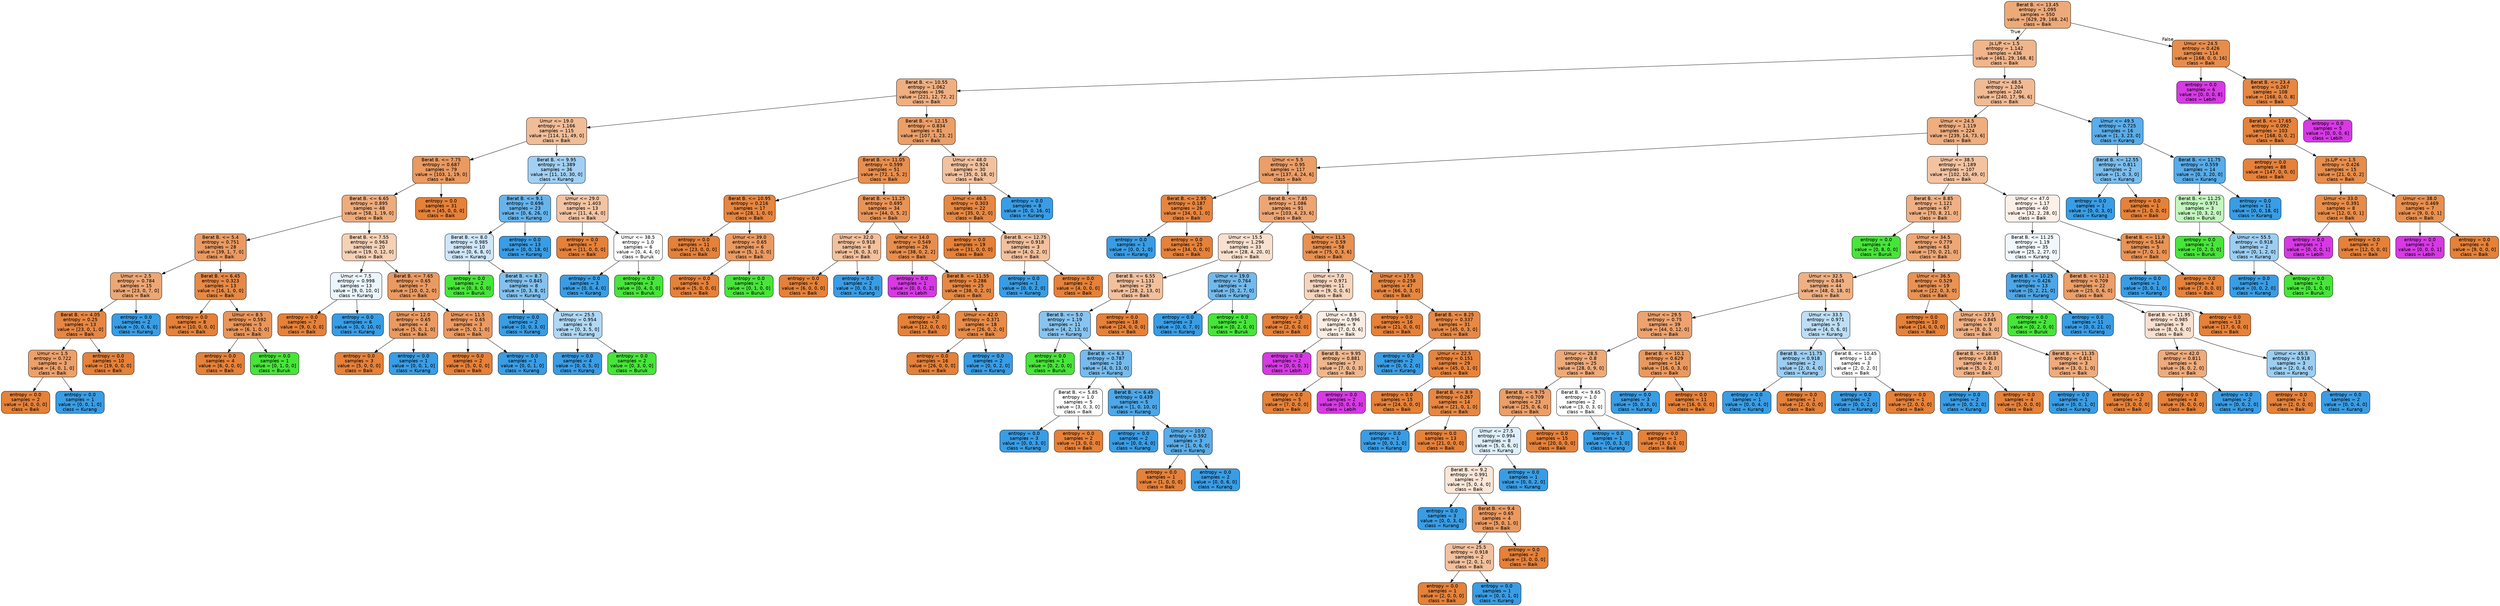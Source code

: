 digraph Tree {
node [shape=box, style="filled, rounded", color="black", fontname=helvetica] ;
edge [fontname=helvetica] ;
0 [label="Berat B. <= 13.45\nentropy = 1.095\nsamples = 550\nvalue = [629, 29, 168, 24]\nclass = Baik", fillcolor="#edaa79"] ;
1 [label="Js.L/P <= 1.5\nentropy = 1.142\nsamples = 436\nvalue = [461, 29, 168, 8]\nclass = Baik", fillcolor="#f0b58b"] ;
0 -> 1 [labeldistance=2.5, labelangle=45, headlabel="True"] ;
2 [label="Berat B. <= 10.55\nentropy = 1.062\nsamples = 196\nvalue = [221, 12, 72, 2]\nclass = Baik", fillcolor="#efaf81"] ;
1 -> 2 ;
3 [label="Umur <= 19.0\nentropy = 1.166\nsamples = 115\nvalue = [114, 11, 49, 0]\nclass = Baik", fillcolor="#f1bd98"] ;
2 -> 3 ;
4 [label="Berat B. <= 7.75\nentropy = 0.687\nsamples = 79\nvalue = [103, 1, 19, 0]\nclass = Baik", fillcolor="#ea995f"] ;
3 -> 4 ;
5 [label="Berat B. <= 6.65\nentropy = 0.895\nsamples = 48\nvalue = [58, 1, 19, 0]\nclass = Baik", fillcolor="#eeac7c"] ;
4 -> 5 ;
6 [label="Berat B. <= 5.4\nentropy = 0.751\nsamples = 28\nvalue = [39, 1, 7, 0]\nclass = Baik", fillcolor="#ea9a61"] ;
5 -> 6 ;
7 [label="Umur <= 2.5\nentropy = 0.784\nsamples = 15\nvalue = [23, 0, 7, 0]\nclass = Baik", fillcolor="#eda775"] ;
6 -> 7 ;
8 [label="Berat B. <= 4.05\nentropy = 0.25\nsamples = 13\nvalue = [23, 0, 1, 0]\nclass = Baik", fillcolor="#e68642"] ;
7 -> 8 ;
9 [label="Umur <= 1.5\nentropy = 0.722\nsamples = 3\nvalue = [4, 0, 1, 0]\nclass = Baik", fillcolor="#eca06a"] ;
8 -> 9 ;
10 [label="entropy = 0.0\nsamples = 2\nvalue = [4, 0, 0, 0]\nclass = Baik", fillcolor="#e58139"] ;
9 -> 10 ;
11 [label="entropy = 0.0\nsamples = 1\nvalue = [0, 0, 1, 0]\nclass = Kurang", fillcolor="#399de5"] ;
9 -> 11 ;
12 [label="entropy = 0.0\nsamples = 10\nvalue = [19, 0, 0, 0]\nclass = Baik", fillcolor="#e58139"] ;
8 -> 12 ;
13 [label="entropy = 0.0\nsamples = 2\nvalue = [0, 0, 6, 0]\nclass = Kurang", fillcolor="#399de5"] ;
7 -> 13 ;
14 [label="Berat B. <= 6.45\nentropy = 0.323\nsamples = 13\nvalue = [16, 1, 0, 0]\nclass = Baik", fillcolor="#e78945"] ;
6 -> 14 ;
15 [label="entropy = 0.0\nsamples = 8\nvalue = [10, 0, 0, 0]\nclass = Baik", fillcolor="#e58139"] ;
14 -> 15 ;
16 [label="Umur <= 8.5\nentropy = 0.592\nsamples = 5\nvalue = [6, 1, 0, 0]\nclass = Baik", fillcolor="#e9965a"] ;
14 -> 16 ;
17 [label="entropy = 0.0\nsamples = 4\nvalue = [6, 0, 0, 0]\nclass = Baik", fillcolor="#e58139"] ;
16 -> 17 ;
18 [label="entropy = 0.0\nsamples = 1\nvalue = [0, 1, 0, 0]\nclass = Buruk", fillcolor="#47e539"] ;
16 -> 18 ;
19 [label="Berat B. <= 7.55\nentropy = 0.963\nsamples = 20\nvalue = [19, 0, 12, 0]\nclass = Baik", fillcolor="#f5d1b6"] ;
5 -> 19 ;
20 [label="Umur <= 7.5\nentropy = 0.998\nsamples = 13\nvalue = [9, 0, 10, 0]\nclass = Kurang", fillcolor="#ebf5fc"] ;
19 -> 20 ;
21 [label="entropy = 0.0\nsamples = 7\nvalue = [9, 0, 0, 0]\nclass = Baik", fillcolor="#e58139"] ;
20 -> 21 ;
22 [label="entropy = 0.0\nsamples = 6\nvalue = [0, 0, 10, 0]\nclass = Kurang", fillcolor="#399de5"] ;
20 -> 22 ;
23 [label="Berat B. <= 7.65\nentropy = 0.65\nsamples = 7\nvalue = [10, 0, 2, 0]\nclass = Baik", fillcolor="#ea9a61"] ;
19 -> 23 ;
24 [label="Umur <= 12.0\nentropy = 0.65\nsamples = 4\nvalue = [5, 0, 1, 0]\nclass = Baik", fillcolor="#ea9a61"] ;
23 -> 24 ;
25 [label="entropy = 0.0\nsamples = 3\nvalue = [5, 0, 0, 0]\nclass = Baik", fillcolor="#e58139"] ;
24 -> 25 ;
26 [label="entropy = 0.0\nsamples = 1\nvalue = [0, 0, 1, 0]\nclass = Kurang", fillcolor="#399de5"] ;
24 -> 26 ;
27 [label="Umur <= 11.5\nentropy = 0.65\nsamples = 3\nvalue = [5, 0, 1, 0]\nclass = Baik", fillcolor="#ea9a61"] ;
23 -> 27 ;
28 [label="entropy = 0.0\nsamples = 2\nvalue = [5, 0, 0, 0]\nclass = Baik", fillcolor="#e58139"] ;
27 -> 28 ;
29 [label="entropy = 0.0\nsamples = 1\nvalue = [0, 0, 1, 0]\nclass = Kurang", fillcolor="#399de5"] ;
27 -> 29 ;
30 [label="entropy = 0.0\nsamples = 31\nvalue = [45, 0, 0, 0]\nclass = Baik", fillcolor="#e58139"] ;
4 -> 30 ;
31 [label="Berat B. <= 9.95\nentropy = 1.389\nsamples = 36\nvalue = [11, 10, 30, 0]\nclass = Kurang", fillcolor="#a1d0f3"] ;
3 -> 31 ;
32 [label="Berat B. <= 9.1\nentropy = 0.696\nsamples = 23\nvalue = [0, 6, 26, 0]\nclass = Kurang", fillcolor="#67b4eb"] ;
31 -> 32 ;
33 [label="Berat B. <= 8.0\nentropy = 0.985\nsamples = 10\nvalue = [0, 6, 8, 0]\nclass = Kurang", fillcolor="#cee6f8"] ;
32 -> 33 ;
34 [label="entropy = 0.0\nsamples = 2\nvalue = [0, 3, 0, 0]\nclass = Buruk", fillcolor="#47e539"] ;
33 -> 34 ;
35 [label="Berat B. <= 8.7\nentropy = 0.845\nsamples = 8\nvalue = [0, 3, 8, 0]\nclass = Kurang", fillcolor="#83c2ef"] ;
33 -> 35 ;
36 [label="entropy = 0.0\nsamples = 2\nvalue = [0, 0, 3, 0]\nclass = Kurang", fillcolor="#399de5"] ;
35 -> 36 ;
37 [label="Umur <= 25.5\nentropy = 0.954\nsamples = 6\nvalue = [0, 3, 5, 0]\nclass = Kurang", fillcolor="#b0d8f5"] ;
35 -> 37 ;
38 [label="entropy = 0.0\nsamples = 4\nvalue = [0, 0, 5, 0]\nclass = Kurang", fillcolor="#399de5"] ;
37 -> 38 ;
39 [label="entropy = 0.0\nsamples = 2\nvalue = [0, 3, 0, 0]\nclass = Buruk", fillcolor="#47e539"] ;
37 -> 39 ;
40 [label="entropy = 0.0\nsamples = 13\nvalue = [0, 0, 18, 0]\nclass = Kurang", fillcolor="#399de5"] ;
32 -> 40 ;
41 [label="Umur <= 29.0\nentropy = 1.403\nsamples = 13\nvalue = [11, 4, 4, 0]\nclass = Baik", fillcolor="#f3c4a3"] ;
31 -> 41 ;
42 [label="entropy = 0.0\nsamples = 7\nvalue = [11, 0, 0, 0]\nclass = Baik", fillcolor="#e58139"] ;
41 -> 42 ;
43 [label="Umur <= 38.5\nentropy = 1.0\nsamples = 6\nvalue = [0, 4, 4, 0]\nclass = Buruk", fillcolor="#ffffff"] ;
41 -> 43 ;
44 [label="entropy = 0.0\nsamples = 3\nvalue = [0, 0, 4, 0]\nclass = Kurang", fillcolor="#399de5"] ;
43 -> 44 ;
45 [label="entropy = 0.0\nsamples = 3\nvalue = [0, 4, 0, 0]\nclass = Buruk", fillcolor="#47e539"] ;
43 -> 45 ;
46 [label="Berat B. <= 12.15\nentropy = 0.834\nsamples = 81\nvalue = [107, 1, 23, 2]\nclass = Baik", fillcolor="#eb9f68"] ;
2 -> 46 ;
47 [label="Berat B. <= 11.05\nentropy = 0.599\nsamples = 51\nvalue = [72, 1, 5, 2]\nclass = Baik", fillcolor="#e88e4e"] ;
46 -> 47 ;
48 [label="Berat B. <= 10.95\nentropy = 0.216\nsamples = 17\nvalue = [28, 1, 0, 0]\nclass = Baik", fillcolor="#e68640"] ;
47 -> 48 ;
49 [label="entropy = 0.0\nsamples = 11\nvalue = [23, 0, 0, 0]\nclass = Baik", fillcolor="#e58139"] ;
48 -> 49 ;
50 [label="Umur <= 39.0\nentropy = 0.65\nsamples = 6\nvalue = [5, 1, 0, 0]\nclass = Baik", fillcolor="#ea9a61"] ;
48 -> 50 ;
51 [label="entropy = 0.0\nsamples = 5\nvalue = [5, 0, 0, 0]\nclass = Baik", fillcolor="#e58139"] ;
50 -> 51 ;
52 [label="entropy = 0.0\nsamples = 1\nvalue = [0, 1, 0, 0]\nclass = Buruk", fillcolor="#47e539"] ;
50 -> 52 ;
53 [label="Berat B. <= 11.25\nentropy = 0.695\nsamples = 34\nvalue = [44, 0, 5, 2]\nclass = Baik", fillcolor="#e99457"] ;
47 -> 53 ;
54 [label="Umur <= 32.0\nentropy = 0.918\nsamples = 8\nvalue = [6, 0, 3, 0]\nclass = Baik", fillcolor="#f2c09c"] ;
53 -> 54 ;
55 [label="entropy = 0.0\nsamples = 6\nvalue = [6, 0, 0, 0]\nclass = Baik", fillcolor="#e58139"] ;
54 -> 55 ;
56 [label="entropy = 0.0\nsamples = 2\nvalue = [0, 0, 3, 0]\nclass = Kurang", fillcolor="#399de5"] ;
54 -> 56 ;
57 [label="Umur <= 14.0\nentropy = 0.549\nsamples = 26\nvalue = [38, 0, 2, 2]\nclass = Baik", fillcolor="#e88e4d"] ;
53 -> 57 ;
58 [label="entropy = 0.0\nsamples = 1\nvalue = [0, 0, 0, 2]\nclass = Lebih", fillcolor="#d739e5"] ;
57 -> 58 ;
59 [label="Berat B. <= 11.55\nentropy = 0.286\nsamples = 25\nvalue = [38, 0, 2, 0]\nclass = Baik", fillcolor="#e68843"] ;
57 -> 59 ;
60 [label="entropy = 0.0\nsamples = 7\nvalue = [12, 0, 0, 0]\nclass = Baik", fillcolor="#e58139"] ;
59 -> 60 ;
61 [label="Umur <= 42.0\nentropy = 0.371\nsamples = 18\nvalue = [26, 0, 2, 0]\nclass = Baik", fillcolor="#e78b48"] ;
59 -> 61 ;
62 [label="entropy = 0.0\nsamples = 16\nvalue = [26, 0, 0, 0]\nclass = Baik", fillcolor="#e58139"] ;
61 -> 62 ;
63 [label="entropy = 0.0\nsamples = 2\nvalue = [0, 0, 2, 0]\nclass = Kurang", fillcolor="#399de5"] ;
61 -> 63 ;
64 [label="Umur <= 48.0\nentropy = 0.924\nsamples = 30\nvalue = [35, 0, 18, 0]\nclass = Baik", fillcolor="#f2c29f"] ;
46 -> 64 ;
65 [label="Umur <= 46.5\nentropy = 0.303\nsamples = 22\nvalue = [35, 0, 2, 0]\nclass = Baik", fillcolor="#e68844"] ;
64 -> 65 ;
66 [label="entropy = 0.0\nsamples = 19\nvalue = [31, 0, 0, 0]\nclass = Baik", fillcolor="#e58139"] ;
65 -> 66 ;
67 [label="Berat B. <= 12.75\nentropy = 0.918\nsamples = 3\nvalue = [4, 0, 2, 0]\nclass = Baik", fillcolor="#f2c09c"] ;
65 -> 67 ;
68 [label="entropy = 0.0\nsamples = 1\nvalue = [0, 0, 2, 0]\nclass = Kurang", fillcolor="#399de5"] ;
67 -> 68 ;
69 [label="entropy = 0.0\nsamples = 2\nvalue = [4, 0, 0, 0]\nclass = Baik", fillcolor="#e58139"] ;
67 -> 69 ;
70 [label="entropy = 0.0\nsamples = 8\nvalue = [0, 0, 16, 0]\nclass = Kurang", fillcolor="#399de5"] ;
64 -> 70 ;
71 [label="Umur <= 48.5\nentropy = 1.204\nsamples = 240\nvalue = [240, 17, 96, 6]\nclass = Baik", fillcolor="#f1ba93"] ;
1 -> 71 ;
72 [label="Umur <= 24.5\nentropy = 1.119\nsamples = 224\nvalue = [239, 14, 73, 6]\nclass = Baik", fillcolor="#eeae80"] ;
71 -> 72 ;
73 [label="Umur <= 5.5\nentropy = 0.95\nsamples = 117\nvalue = [137, 4, 24, 6]\nclass = Baik", fillcolor="#eb9e67"] ;
72 -> 73 ;
74 [label="Berat B. <= 2.95\nentropy = 0.187\nsamples = 26\nvalue = [34, 0, 1, 0]\nclass = Baik", fillcolor="#e6853f"] ;
73 -> 74 ;
75 [label="entropy = 0.0\nsamples = 1\nvalue = [0, 0, 1, 0]\nclass = Kurang", fillcolor="#399de5"] ;
74 -> 75 ;
76 [label="entropy = 0.0\nsamples = 25\nvalue = [34, 0, 0, 0]\nclass = Baik", fillcolor="#e58139"] ;
74 -> 76 ;
77 [label="Berat B. <= 7.85\nentropy = 1.086\nsamples = 91\nvalue = [103, 4, 23, 6]\nclass = Baik", fillcolor="#eda673"] ;
73 -> 77 ;
78 [label="Umur <= 15.5\nentropy = 1.296\nsamples = 33\nvalue = [28, 4, 20, 0]\nclass = Baik", fillcolor="#f8e0ce"] ;
77 -> 78 ;
79 [label="Berat B. <= 6.55\nentropy = 1.131\nsamples = 29\nvalue = [28, 2, 13, 0]\nclass = Baik", fillcolor="#f2c09c"] ;
78 -> 79 ;
80 [label="Berat B. <= 5.0\nentropy = 1.19\nsamples = 11\nvalue = [4, 2, 13, 0]\nclass = Kurang", fillcolor="#88c4ef"] ;
79 -> 80 ;
81 [label="entropy = 0.0\nsamples = 1\nvalue = [0, 2, 0, 0]\nclass = Buruk", fillcolor="#47e539"] ;
80 -> 81 ;
82 [label="Berat B. <= 6.3\nentropy = 0.787\nsamples = 10\nvalue = [4, 0, 13, 0]\nclass = Kurang", fillcolor="#76bbed"] ;
80 -> 82 ;
83 [label="Berat B. <= 5.85\nentropy = 1.0\nsamples = 5\nvalue = [3, 0, 3, 0]\nclass = Baik", fillcolor="#ffffff"] ;
82 -> 83 ;
84 [label="entropy = 0.0\nsamples = 3\nvalue = [0, 0, 3, 0]\nclass = Kurang", fillcolor="#399de5"] ;
83 -> 84 ;
85 [label="entropy = 0.0\nsamples = 2\nvalue = [3, 0, 0, 0]\nclass = Baik", fillcolor="#e58139"] ;
83 -> 85 ;
86 [label="Berat B. <= 6.45\nentropy = 0.439\nsamples = 5\nvalue = [1, 0, 10, 0]\nclass = Kurang", fillcolor="#4da7e8"] ;
82 -> 86 ;
87 [label="entropy = 0.0\nsamples = 2\nvalue = [0, 0, 4, 0]\nclass = Kurang", fillcolor="#399de5"] ;
86 -> 87 ;
88 [label="Umur <= 10.0\nentropy = 0.592\nsamples = 3\nvalue = [1, 0, 6, 0]\nclass = Kurang", fillcolor="#5aade9"] ;
86 -> 88 ;
89 [label="entropy = 0.0\nsamples = 1\nvalue = [1, 0, 0, 0]\nclass = Baik", fillcolor="#e58139"] ;
88 -> 89 ;
90 [label="entropy = 0.0\nsamples = 2\nvalue = [0, 0, 6, 0]\nclass = Kurang", fillcolor="#399de5"] ;
88 -> 90 ;
91 [label="entropy = 0.0\nsamples = 18\nvalue = [24, 0, 0, 0]\nclass = Baik", fillcolor="#e58139"] ;
79 -> 91 ;
92 [label="Umur <= 19.0\nentropy = 0.764\nsamples = 4\nvalue = [0, 2, 7, 0]\nclass = Kurang", fillcolor="#72b9ec"] ;
78 -> 92 ;
93 [label="entropy = 0.0\nsamples = 3\nvalue = [0, 0, 7, 0]\nclass = Kurang", fillcolor="#399de5"] ;
92 -> 93 ;
94 [label="entropy = 0.0\nsamples = 1\nvalue = [0, 2, 0, 0]\nclass = Buruk", fillcolor="#47e539"] ;
92 -> 94 ;
95 [label="Umur <= 11.5\nentropy = 0.59\nsamples = 58\nvalue = [75, 0, 3, 6]\nclass = Baik", fillcolor="#e89050"] ;
77 -> 95 ;
96 [label="Umur <= 7.0\nentropy = 0.971\nsamples = 11\nvalue = [9, 0, 0, 6]\nclass = Baik", fillcolor="#f6d5bd"] ;
95 -> 96 ;
97 [label="entropy = 0.0\nsamples = 2\nvalue = [2, 0, 0, 0]\nclass = Baik", fillcolor="#e58139"] ;
96 -> 97 ;
98 [label="Umur <= 8.5\nentropy = 0.996\nsamples = 9\nvalue = [7, 0, 0, 6]\nclass = Baik", fillcolor="#fbede3"] ;
96 -> 98 ;
99 [label="entropy = 0.0\nsamples = 2\nvalue = [0, 0, 0, 3]\nclass = Lebih", fillcolor="#d739e5"] ;
98 -> 99 ;
100 [label="Berat B. <= 9.95\nentropy = 0.881\nsamples = 7\nvalue = [7, 0, 0, 3]\nclass = Baik", fillcolor="#f0b78e"] ;
98 -> 100 ;
101 [label="entropy = 0.0\nsamples = 5\nvalue = [7, 0, 0, 0]\nclass = Baik", fillcolor="#e58139"] ;
100 -> 101 ;
102 [label="entropy = 0.0\nsamples = 2\nvalue = [0, 0, 0, 3]\nclass = Lebih", fillcolor="#d739e5"] ;
100 -> 102 ;
103 [label="Umur <= 17.5\nentropy = 0.258\nsamples = 47\nvalue = [66, 0, 3, 0]\nclass = Baik", fillcolor="#e68742"] ;
95 -> 103 ;
104 [label="entropy = 0.0\nsamples = 16\nvalue = [21, 0, 0, 0]\nclass = Baik", fillcolor="#e58139"] ;
103 -> 104 ;
105 [label="Berat B. <= 8.25\nentropy = 0.337\nsamples = 31\nvalue = [45, 0, 3, 0]\nclass = Baik", fillcolor="#e78946"] ;
103 -> 105 ;
106 [label="entropy = 0.0\nsamples = 2\nvalue = [0, 0, 2, 0]\nclass = Kurang", fillcolor="#399de5"] ;
105 -> 106 ;
107 [label="Umur <= 22.5\nentropy = 0.151\nsamples = 29\nvalue = [45, 0, 1, 0]\nclass = Baik", fillcolor="#e6843d"] ;
105 -> 107 ;
108 [label="entropy = 0.0\nsamples = 15\nvalue = [24, 0, 0, 0]\nclass = Baik", fillcolor="#e58139"] ;
107 -> 108 ;
109 [label="Berat B. <= 8.9\nentropy = 0.267\nsamples = 14\nvalue = [21, 0, 1, 0]\nclass = Baik", fillcolor="#e68742"] ;
107 -> 109 ;
110 [label="entropy = 0.0\nsamples = 1\nvalue = [0, 0, 1, 0]\nclass = Kurang", fillcolor="#399de5"] ;
109 -> 110 ;
111 [label="entropy = 0.0\nsamples = 13\nvalue = [21, 0, 0, 0]\nclass = Baik", fillcolor="#e58139"] ;
109 -> 111 ;
112 [label="Umur <= 38.5\nentropy = 1.189\nsamples = 107\nvalue = [102, 10, 49, 0]\nclass = Baik", fillcolor="#f3c3a1"] ;
72 -> 112 ;
113 [label="Berat B. <= 8.85\nentropy = 1.121\nsamples = 67\nvalue = [70, 8, 21, 0]\nclass = Baik", fillcolor="#efb083"] ;
112 -> 113 ;
114 [label="entropy = 0.0\nsamples = 4\nvalue = [0, 8, 0, 0]\nclass = Buruk", fillcolor="#47e539"] ;
113 -> 114 ;
115 [label="Umur <= 34.5\nentropy = 0.779\nsamples = 63\nvalue = [70, 0, 21, 0]\nclass = Baik", fillcolor="#eda774"] ;
113 -> 115 ;
116 [label="Umur <= 32.5\nentropy = 0.845\nsamples = 44\nvalue = [48, 0, 18, 0]\nclass = Baik", fillcolor="#efb083"] ;
115 -> 116 ;
117 [label="Umur <= 29.5\nentropy = 0.75\nsamples = 39\nvalue = [44, 0, 12, 0]\nclass = Baik", fillcolor="#eca36f"] ;
116 -> 117 ;
118 [label="Umur <= 28.5\nentropy = 0.8\nsamples = 25\nvalue = [28, 0, 9, 0]\nclass = Baik", fillcolor="#edaa79"] ;
117 -> 118 ;
119 [label="Berat B. <= 9.75\nentropy = 0.709\nsamples = 23\nvalue = [25, 0, 6, 0]\nclass = Baik", fillcolor="#eb9f69"] ;
118 -> 119 ;
120 [label="Umur <= 27.5\nentropy = 0.994\nsamples = 8\nvalue = [5, 0, 6, 0]\nclass = Kurang", fillcolor="#deeffb"] ;
119 -> 120 ;
121 [label="Berat B. <= 9.2\nentropy = 0.991\nsamples = 7\nvalue = [5, 0, 4, 0]\nclass = Baik", fillcolor="#fae6d7"] ;
120 -> 121 ;
122 [label="entropy = 0.0\nsamples = 3\nvalue = [0, 0, 3, 0]\nclass = Kurang", fillcolor="#399de5"] ;
121 -> 122 ;
123 [label="Berat B. <= 9.4\nentropy = 0.65\nsamples = 4\nvalue = [5, 0, 1, 0]\nclass = Baik", fillcolor="#ea9a61"] ;
121 -> 123 ;
124 [label="Umur <= 25.5\nentropy = 0.918\nsamples = 2\nvalue = [2, 0, 1, 0]\nclass = Baik", fillcolor="#f2c09c"] ;
123 -> 124 ;
125 [label="entropy = 0.0\nsamples = 1\nvalue = [2, 0, 0, 0]\nclass = Baik", fillcolor="#e58139"] ;
124 -> 125 ;
126 [label="entropy = 0.0\nsamples = 1\nvalue = [0, 0, 1, 0]\nclass = Kurang", fillcolor="#399de5"] ;
124 -> 126 ;
127 [label="entropy = 0.0\nsamples = 2\nvalue = [3, 0, 0, 0]\nclass = Baik", fillcolor="#e58139"] ;
123 -> 127 ;
128 [label="entropy = 0.0\nsamples = 1\nvalue = [0, 0, 2, 0]\nclass = Kurang", fillcolor="#399de5"] ;
120 -> 128 ;
129 [label="entropy = 0.0\nsamples = 15\nvalue = [20, 0, 0, 0]\nclass = Baik", fillcolor="#e58139"] ;
119 -> 129 ;
130 [label="Berat B. <= 9.65\nentropy = 1.0\nsamples = 2\nvalue = [3, 0, 3, 0]\nclass = Baik", fillcolor="#ffffff"] ;
118 -> 130 ;
131 [label="entropy = 0.0\nsamples = 1\nvalue = [0, 0, 3, 0]\nclass = Kurang", fillcolor="#399de5"] ;
130 -> 131 ;
132 [label="entropy = 0.0\nsamples = 1\nvalue = [3, 0, 0, 0]\nclass = Baik", fillcolor="#e58139"] ;
130 -> 132 ;
133 [label="Berat B. <= 10.1\nentropy = 0.629\nsamples = 14\nvalue = [16, 0, 3, 0]\nclass = Baik", fillcolor="#ea995e"] ;
117 -> 133 ;
134 [label="entropy = 0.0\nsamples = 3\nvalue = [0, 0, 3, 0]\nclass = Kurang", fillcolor="#399de5"] ;
133 -> 134 ;
135 [label="entropy = 0.0\nsamples = 11\nvalue = [16, 0, 0, 0]\nclass = Baik", fillcolor="#e58139"] ;
133 -> 135 ;
136 [label="Umur <= 33.5\nentropy = 0.971\nsamples = 5\nvalue = [4, 0, 6, 0]\nclass = Kurang", fillcolor="#bddef6"] ;
116 -> 136 ;
137 [label="Berat B. <= 11.75\nentropy = 0.918\nsamples = 2\nvalue = [2, 0, 4, 0]\nclass = Kurang", fillcolor="#9ccef2"] ;
136 -> 137 ;
138 [label="entropy = 0.0\nsamples = 1\nvalue = [0, 0, 4, 0]\nclass = Kurang", fillcolor="#399de5"] ;
137 -> 138 ;
139 [label="entropy = 0.0\nsamples = 1\nvalue = [2, 0, 0, 0]\nclass = Baik", fillcolor="#e58139"] ;
137 -> 139 ;
140 [label="Berat B. <= 10.45\nentropy = 1.0\nsamples = 3\nvalue = [2, 0, 2, 0]\nclass = Baik", fillcolor="#ffffff"] ;
136 -> 140 ;
141 [label="entropy = 0.0\nsamples = 2\nvalue = [0, 0, 2, 0]\nclass = Kurang", fillcolor="#399de5"] ;
140 -> 141 ;
142 [label="entropy = 0.0\nsamples = 1\nvalue = [2, 0, 0, 0]\nclass = Baik", fillcolor="#e58139"] ;
140 -> 142 ;
143 [label="Umur <= 36.5\nentropy = 0.529\nsamples = 19\nvalue = [22, 0, 3, 0]\nclass = Baik", fillcolor="#e99254"] ;
115 -> 143 ;
144 [label="entropy = 0.0\nsamples = 10\nvalue = [14, 0, 0, 0]\nclass = Baik", fillcolor="#e58139"] ;
143 -> 144 ;
145 [label="Umur <= 37.5\nentropy = 0.845\nsamples = 9\nvalue = [8, 0, 3, 0]\nclass = Baik", fillcolor="#efb083"] ;
143 -> 145 ;
146 [label="Berat B. <= 10.85\nentropy = 0.863\nsamples = 6\nvalue = [5, 0, 2, 0]\nclass = Baik", fillcolor="#efb388"] ;
145 -> 146 ;
147 [label="entropy = 0.0\nsamples = 2\nvalue = [0, 0, 2, 0]\nclass = Kurang", fillcolor="#399de5"] ;
146 -> 147 ;
148 [label="entropy = 0.0\nsamples = 4\nvalue = [5, 0, 0, 0]\nclass = Baik", fillcolor="#e58139"] ;
146 -> 148 ;
149 [label="Berat B. <= 11.35\nentropy = 0.811\nsamples = 3\nvalue = [3, 0, 1, 0]\nclass = Baik", fillcolor="#eeab7b"] ;
145 -> 149 ;
150 [label="entropy = 0.0\nsamples = 1\nvalue = [0, 0, 1, 0]\nclass = Kurang", fillcolor="#399de5"] ;
149 -> 150 ;
151 [label="entropy = 0.0\nsamples = 2\nvalue = [3, 0, 0, 0]\nclass = Baik", fillcolor="#e58139"] ;
149 -> 151 ;
152 [label="Umur <= 47.0\nentropy = 1.17\nsamples = 40\nvalue = [32, 2, 28, 0]\nclass = Baik", fillcolor="#fcf0e8"] ;
112 -> 152 ;
153 [label="Berat B. <= 11.25\nentropy = 1.19\nsamples = 35\nvalue = [25, 2, 27, 0]\nclass = Kurang", fillcolor="#f1f8fd"] ;
152 -> 153 ;
154 [label="Berat B. <= 10.25\nentropy = 0.426\nsamples = 13\nvalue = [0, 2, 21, 0]\nclass = Kurang", fillcolor="#4ca6e7"] ;
153 -> 154 ;
155 [label="entropy = 0.0\nsamples = 2\nvalue = [0, 2, 0, 0]\nclass = Buruk", fillcolor="#47e539"] ;
154 -> 155 ;
156 [label="entropy = 0.0\nsamples = 11\nvalue = [0, 0, 21, 0]\nclass = Kurang", fillcolor="#399de5"] ;
154 -> 156 ;
157 [label="Berat B. <= 12.1\nentropy = 0.709\nsamples = 22\nvalue = [25, 0, 6, 0]\nclass = Baik", fillcolor="#eb9f69"] ;
153 -> 157 ;
158 [label="Berat B. <= 11.95\nentropy = 0.985\nsamples = 9\nvalue = [8, 0, 6, 0]\nclass = Baik", fillcolor="#f8e0ce"] ;
157 -> 158 ;
159 [label="Umur <= 42.0\nentropy = 0.811\nsamples = 6\nvalue = [6, 0, 2, 0]\nclass = Baik", fillcolor="#eeab7b"] ;
158 -> 159 ;
160 [label="entropy = 0.0\nsamples = 4\nvalue = [6, 0, 0, 0]\nclass = Baik", fillcolor="#e58139"] ;
159 -> 160 ;
161 [label="entropy = 0.0\nsamples = 2\nvalue = [0, 0, 2, 0]\nclass = Kurang", fillcolor="#399de5"] ;
159 -> 161 ;
162 [label="Umur <= 45.5\nentropy = 0.918\nsamples = 3\nvalue = [2, 0, 4, 0]\nclass = Kurang", fillcolor="#9ccef2"] ;
158 -> 162 ;
163 [label="entropy = 0.0\nsamples = 1\nvalue = [2, 0, 0, 0]\nclass = Baik", fillcolor="#e58139"] ;
162 -> 163 ;
164 [label="entropy = 0.0\nsamples = 2\nvalue = [0, 0, 4, 0]\nclass = Kurang", fillcolor="#399de5"] ;
162 -> 164 ;
165 [label="entropy = 0.0\nsamples = 13\nvalue = [17, 0, 0, 0]\nclass = Baik", fillcolor="#e58139"] ;
157 -> 165 ;
166 [label="Berat B. <= 11.9\nentropy = 0.544\nsamples = 5\nvalue = [7, 0, 1, 0]\nclass = Baik", fillcolor="#e99355"] ;
152 -> 166 ;
167 [label="entropy = 0.0\nsamples = 1\nvalue = [0, 0, 1, 0]\nclass = Kurang", fillcolor="#399de5"] ;
166 -> 167 ;
168 [label="entropy = 0.0\nsamples = 4\nvalue = [7, 0, 0, 0]\nclass = Baik", fillcolor="#e58139"] ;
166 -> 168 ;
169 [label="Umur <= 49.5\nentropy = 0.725\nsamples = 16\nvalue = [1, 3, 23, 0]\nclass = Kurang", fillcolor="#5aade9"] ;
71 -> 169 ;
170 [label="Berat B. <= 12.55\nentropy = 0.811\nsamples = 2\nvalue = [1, 0, 3, 0]\nclass = Kurang", fillcolor="#7bbeee"] ;
169 -> 170 ;
171 [label="entropy = 0.0\nsamples = 1\nvalue = [0, 0, 3, 0]\nclass = Kurang", fillcolor="#399de5"] ;
170 -> 171 ;
172 [label="entropy = 0.0\nsamples = 1\nvalue = [1, 0, 0, 0]\nclass = Baik", fillcolor="#e58139"] ;
170 -> 172 ;
173 [label="Berat B. <= 11.75\nentropy = 0.559\nsamples = 14\nvalue = [0, 3, 20, 0]\nclass = Kurang", fillcolor="#57ace9"] ;
169 -> 173 ;
174 [label="Berat B. <= 11.25\nentropy = 0.971\nsamples = 3\nvalue = [0, 3, 2, 0]\nclass = Buruk", fillcolor="#c2f6bd"] ;
173 -> 174 ;
175 [label="entropy = 0.0\nsamples = 1\nvalue = [0, 2, 0, 0]\nclass = Buruk", fillcolor="#47e539"] ;
174 -> 175 ;
176 [label="Umur <= 55.5\nentropy = 0.918\nsamples = 2\nvalue = [0, 1, 2, 0]\nclass = Kurang", fillcolor="#9ccef2"] ;
174 -> 176 ;
177 [label="entropy = 0.0\nsamples = 1\nvalue = [0, 0, 2, 0]\nclass = Kurang", fillcolor="#399de5"] ;
176 -> 177 ;
178 [label="entropy = 0.0\nsamples = 1\nvalue = [0, 1, 0, 0]\nclass = Buruk", fillcolor="#47e539"] ;
176 -> 178 ;
179 [label="entropy = 0.0\nsamples = 11\nvalue = [0, 0, 18, 0]\nclass = Kurang", fillcolor="#399de5"] ;
173 -> 179 ;
180 [label="Umur <= 24.5\nentropy = 0.426\nsamples = 114\nvalue = [168, 0, 0, 16]\nclass = Baik", fillcolor="#e78d4c"] ;
0 -> 180 [labeldistance=2.5, labelangle=-45, headlabel="False"] ;
181 [label="entropy = 0.0\nsamples = 6\nvalue = [0, 0, 0, 8]\nclass = Lebih", fillcolor="#d739e5"] ;
180 -> 181 ;
182 [label="Berat B. <= 23.4\nentropy = 0.267\nsamples = 108\nvalue = [168, 0, 0, 8]\nclass = Baik", fillcolor="#e68742"] ;
180 -> 182 ;
183 [label="Berat B. <= 17.65\nentropy = 0.092\nsamples = 103\nvalue = [168, 0, 0, 2]\nclass = Baik", fillcolor="#e5823b"] ;
182 -> 183 ;
184 [label="entropy = 0.0\nsamples = 88\nvalue = [147, 0, 0, 0]\nclass = Baik", fillcolor="#e58139"] ;
183 -> 184 ;
185 [label="Js.L/P <= 1.5\nentropy = 0.426\nsamples = 15\nvalue = [21, 0, 0, 2]\nclass = Baik", fillcolor="#e78d4c"] ;
183 -> 185 ;
186 [label="Umur <= 33.0\nentropy = 0.391\nsamples = 8\nvalue = [12, 0, 0, 1]\nclass = Baik", fillcolor="#e78c49"] ;
185 -> 186 ;
187 [label="entropy = 0.0\nsamples = 1\nvalue = [0, 0, 0, 1]\nclass = Lebih", fillcolor="#d739e5"] ;
186 -> 187 ;
188 [label="entropy = 0.0\nsamples = 7\nvalue = [12, 0, 0, 0]\nclass = Baik", fillcolor="#e58139"] ;
186 -> 188 ;
189 [label="Umur <= 38.0\nentropy = 0.469\nsamples = 7\nvalue = [9, 0, 0, 1]\nclass = Baik", fillcolor="#e88f4f"] ;
185 -> 189 ;
190 [label="entropy = 0.0\nsamples = 1\nvalue = [0, 0, 0, 1]\nclass = Lebih", fillcolor="#d739e5"] ;
189 -> 190 ;
191 [label="entropy = 0.0\nsamples = 6\nvalue = [9, 0, 0, 0]\nclass = Baik", fillcolor="#e58139"] ;
189 -> 191 ;
192 [label="entropy = 0.0\nsamples = 5\nvalue = [0, 0, 0, 6]\nclass = Lebih", fillcolor="#d739e5"] ;
182 -> 192 ;
}